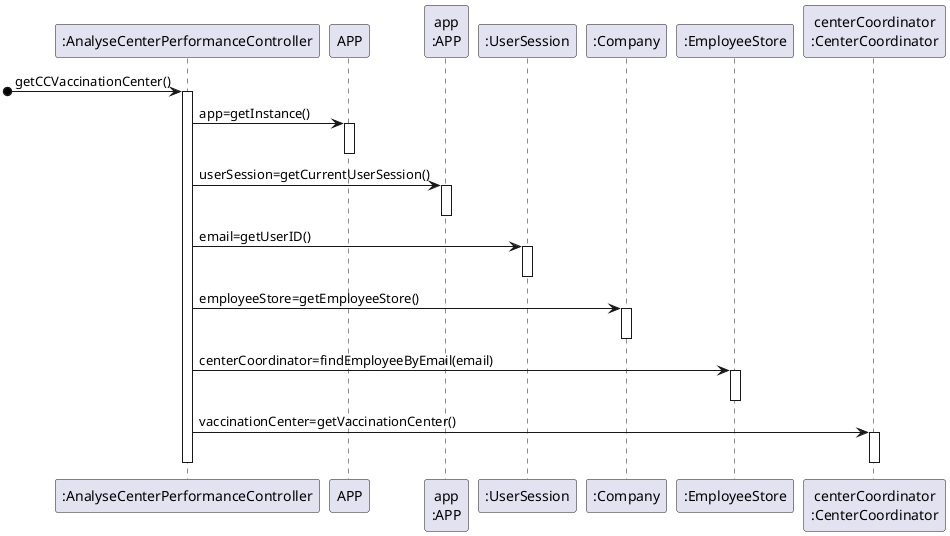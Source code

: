 @startuml

participant ":AnalyseCenterPerformanceController" as Controller
participant "APP" as APP
participant "app\n:APP" as app
participant ":UserSession" as userSession
participant ":Company" as Company
participant ":EmployeeStore" as employeeStore
participant "centerCoordinator\n:CenterCoordinator" as cc

[o-> Controller : getCCVaccinationCenter()

activate Controller

Controller -> APP : app=getInstance()
activate APP
deactivate APP

Controller -> app : userSession=getCurrentUserSession()
activate app
deactivate app

Controller -> userSession : email=getUserID()
activate userSession
deactivate userSession

Controller -> Company : employeeStore=getEmployeeStore()
activate Company
deactivate Company

Controller -> employeeStore : centerCoordinator=findEmployeeByEmail(email)
activate employeeStore
deactivate employeeStore

Controller -> cc : vaccinationCenter=getVaccinationCenter()
activate cc
deactivate cc

deactivate Controller

@enduml